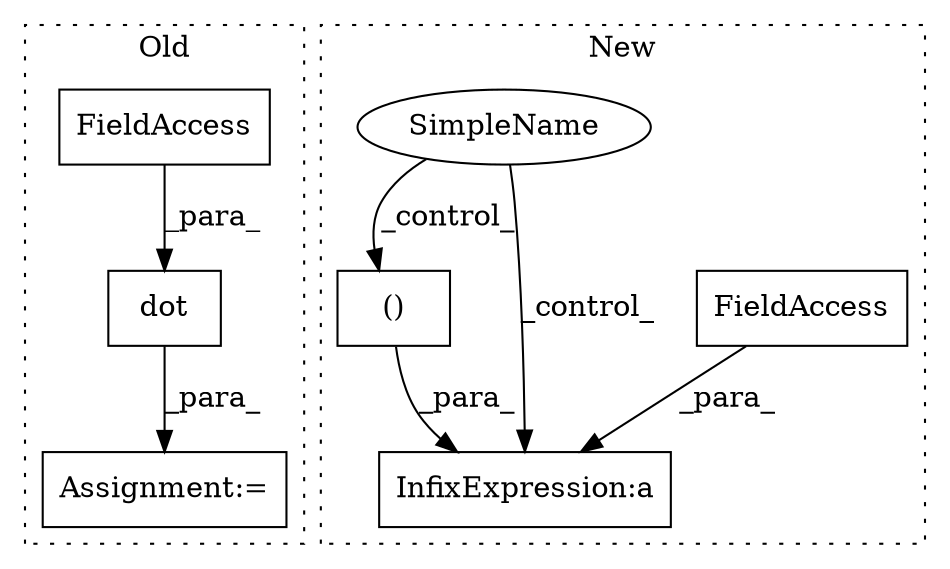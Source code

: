 digraph G {
subgraph cluster0 {
1 [label="dot" a="32" s="5298,5319" l="4,1" shape="box"];
3 [label="Assignment:=" a="7" s="5291" l="1" shape="box"];
4 [label="FieldAccess" a="22" s="5302" l="15" shape="box"];
label = "Old";
style="dotted";
}
subgraph cluster1 {
2 [label="()" a="106" s="5550" l="27" shape="box"];
5 [label="InfixExpression:a" a="27" s="5579" l="3" shape="box"];
6 [label="FieldAccess" a="22" s="5582" l="13" shape="box"];
7 [label="SimpleName" a="42" s="" l="" shape="ellipse"];
label = "New";
style="dotted";
}
1 -> 3 [label="_para_"];
2 -> 5 [label="_para_"];
4 -> 1 [label="_para_"];
6 -> 5 [label="_para_"];
7 -> 5 [label="_control_"];
7 -> 2 [label="_control_"];
}